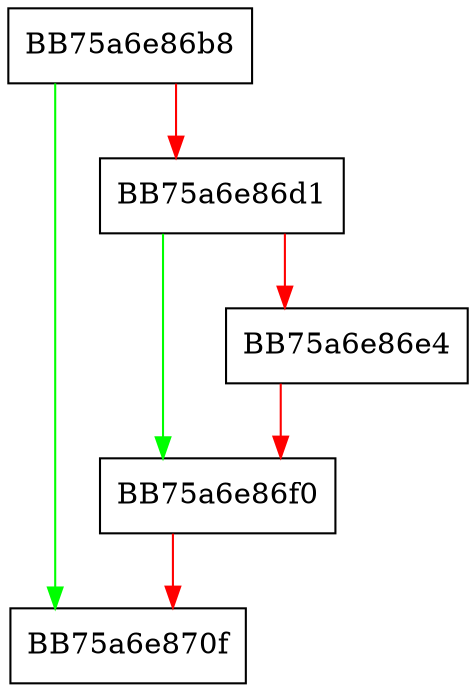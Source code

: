 digraph ResetMpAsimov {
  node [shape="box"];
  graph [splines=ortho];
  BB75a6e86b8 -> BB75a6e870f [color="green"];
  BB75a6e86b8 -> BB75a6e86d1 [color="red"];
  BB75a6e86d1 -> BB75a6e86f0 [color="green"];
  BB75a6e86d1 -> BB75a6e86e4 [color="red"];
  BB75a6e86e4 -> BB75a6e86f0 [color="red"];
  BB75a6e86f0 -> BB75a6e870f [color="red"];
}